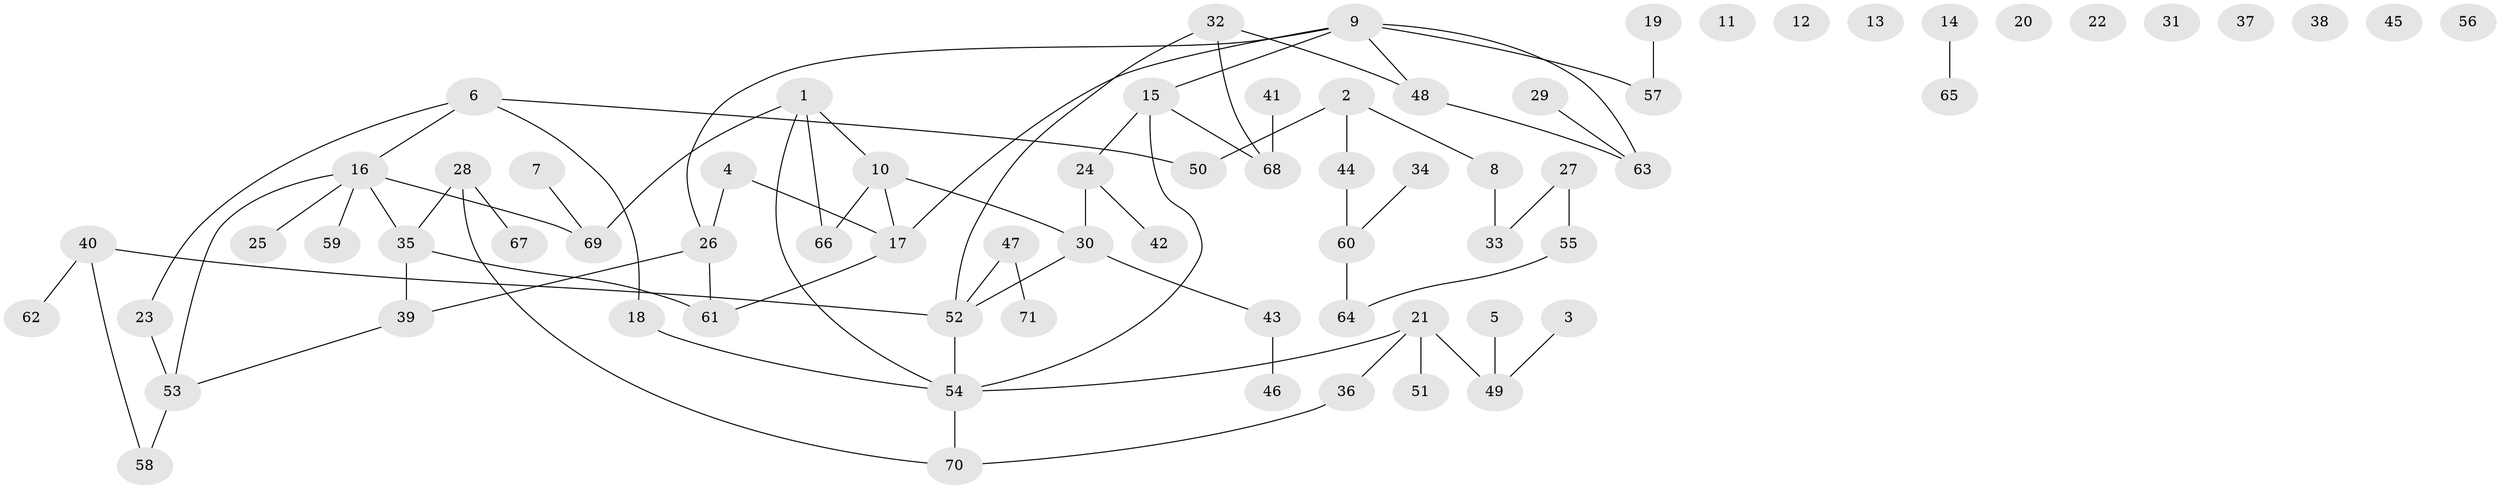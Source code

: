 // coarse degree distribution, {4: 0.11428571428571428, 3: 0.08571428571428572, 1: 0.2, 6: 0.05714285714285714, 2: 0.17142857142857143, 5: 0.02857142857142857, 0: 0.3142857142857143, 7: 0.02857142857142857}
// Generated by graph-tools (version 1.1) at 2025/16/03/04/25 18:16:35]
// undirected, 71 vertices, 77 edges
graph export_dot {
graph [start="1"]
  node [color=gray90,style=filled];
  1;
  2;
  3;
  4;
  5;
  6;
  7;
  8;
  9;
  10;
  11;
  12;
  13;
  14;
  15;
  16;
  17;
  18;
  19;
  20;
  21;
  22;
  23;
  24;
  25;
  26;
  27;
  28;
  29;
  30;
  31;
  32;
  33;
  34;
  35;
  36;
  37;
  38;
  39;
  40;
  41;
  42;
  43;
  44;
  45;
  46;
  47;
  48;
  49;
  50;
  51;
  52;
  53;
  54;
  55;
  56;
  57;
  58;
  59;
  60;
  61;
  62;
  63;
  64;
  65;
  66;
  67;
  68;
  69;
  70;
  71;
  1 -- 10;
  1 -- 54;
  1 -- 66;
  1 -- 69;
  2 -- 8;
  2 -- 44;
  2 -- 50;
  3 -- 49;
  4 -- 17;
  4 -- 26;
  5 -- 49;
  6 -- 16;
  6 -- 18;
  6 -- 23;
  6 -- 50;
  7 -- 69;
  8 -- 33;
  9 -- 15;
  9 -- 17;
  9 -- 26;
  9 -- 48;
  9 -- 57;
  9 -- 63;
  10 -- 17;
  10 -- 30;
  10 -- 66;
  14 -- 65;
  15 -- 24;
  15 -- 54;
  15 -- 68;
  16 -- 25;
  16 -- 35;
  16 -- 53;
  16 -- 59;
  16 -- 69;
  17 -- 61;
  18 -- 54;
  19 -- 57;
  21 -- 36;
  21 -- 49;
  21 -- 51;
  21 -- 54;
  23 -- 53;
  24 -- 30;
  24 -- 42;
  26 -- 39;
  26 -- 61;
  27 -- 33;
  27 -- 55;
  28 -- 35;
  28 -- 67;
  28 -- 70;
  29 -- 63;
  30 -- 43;
  30 -- 52;
  32 -- 48;
  32 -- 52;
  32 -- 68;
  34 -- 60;
  35 -- 39;
  35 -- 61;
  36 -- 70;
  39 -- 53;
  40 -- 52;
  40 -- 58;
  40 -- 62;
  41 -- 68;
  43 -- 46;
  44 -- 60;
  47 -- 52;
  47 -- 71;
  48 -- 63;
  52 -- 54;
  53 -- 58;
  54 -- 70;
  55 -- 64;
  60 -- 64;
}
